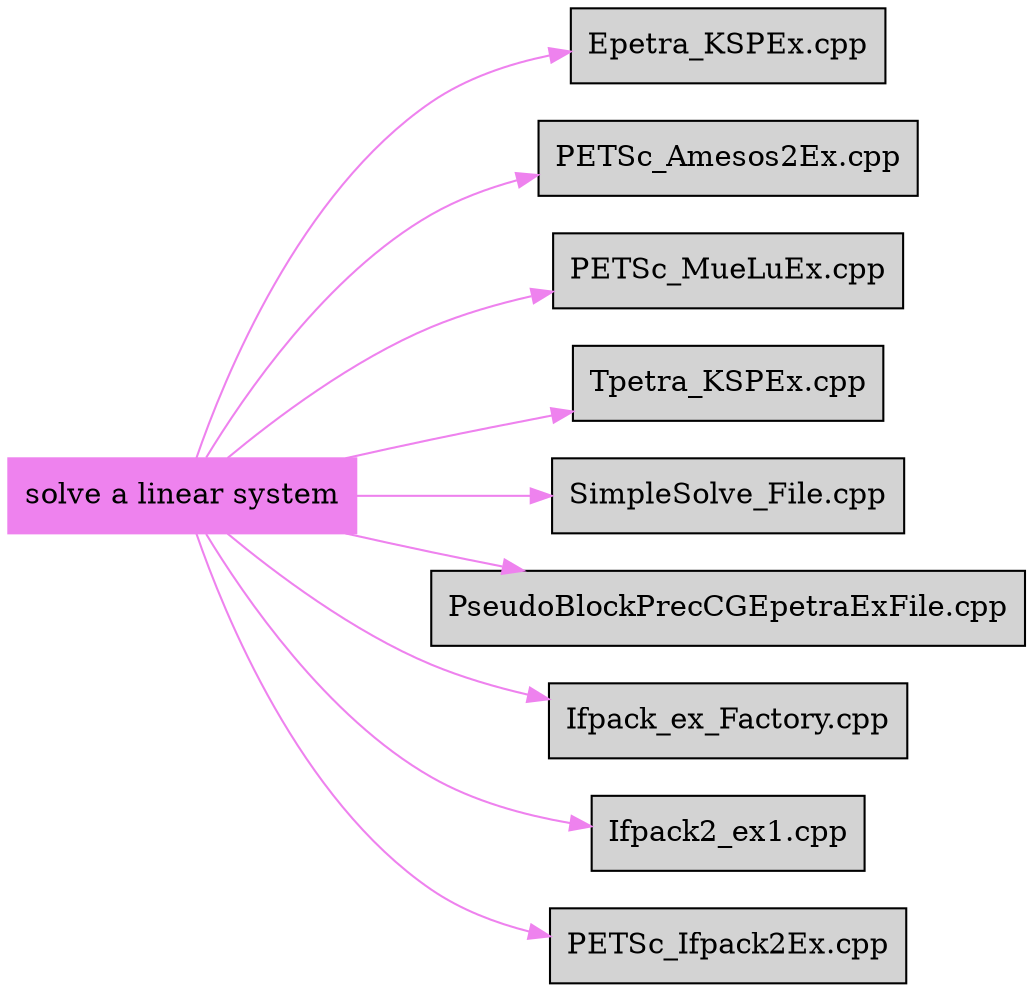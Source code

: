digraph bettersoftware {
            rankdir = LR;
            ratio = fill;
            node [style=filled];
            node [shape = box];
"solve a linear system" [colorscheme="svg" color="violet"];
"solve a linear system" ->  "Epetra_KSPEx.cpp" [colorscheme="svg" color="violet"];
"solve a linear system" ->  "PETSc_Amesos2Ex.cpp" [colorscheme="svg" color="violet"];
"solve a linear system" ->  "PETSc_MueLuEx.cpp" [colorscheme="svg" color="violet"];
"solve a linear system" ->  "Tpetra_KSPEx.cpp" [colorscheme="svg" color="violet"];
"solve a linear system" ->  "SimpleSolve_File.cpp" [colorscheme="svg" color="violet"];
"solve a linear system" ->  "PseudoBlockPrecCGEpetraExFile.cpp" [colorscheme="svg" color="violet"];
"solve a linear system" ->  "Ifpack_ex_Factory.cpp" [colorscheme="svg" color="violet"];
"solve a linear system" ->  "Ifpack2_ex1.cpp" [colorscheme="svg" color="violet"];
"solve a linear system" ->  "PETSc_Ifpack2Ex.cpp" [colorscheme="svg" color="violet"];
}
